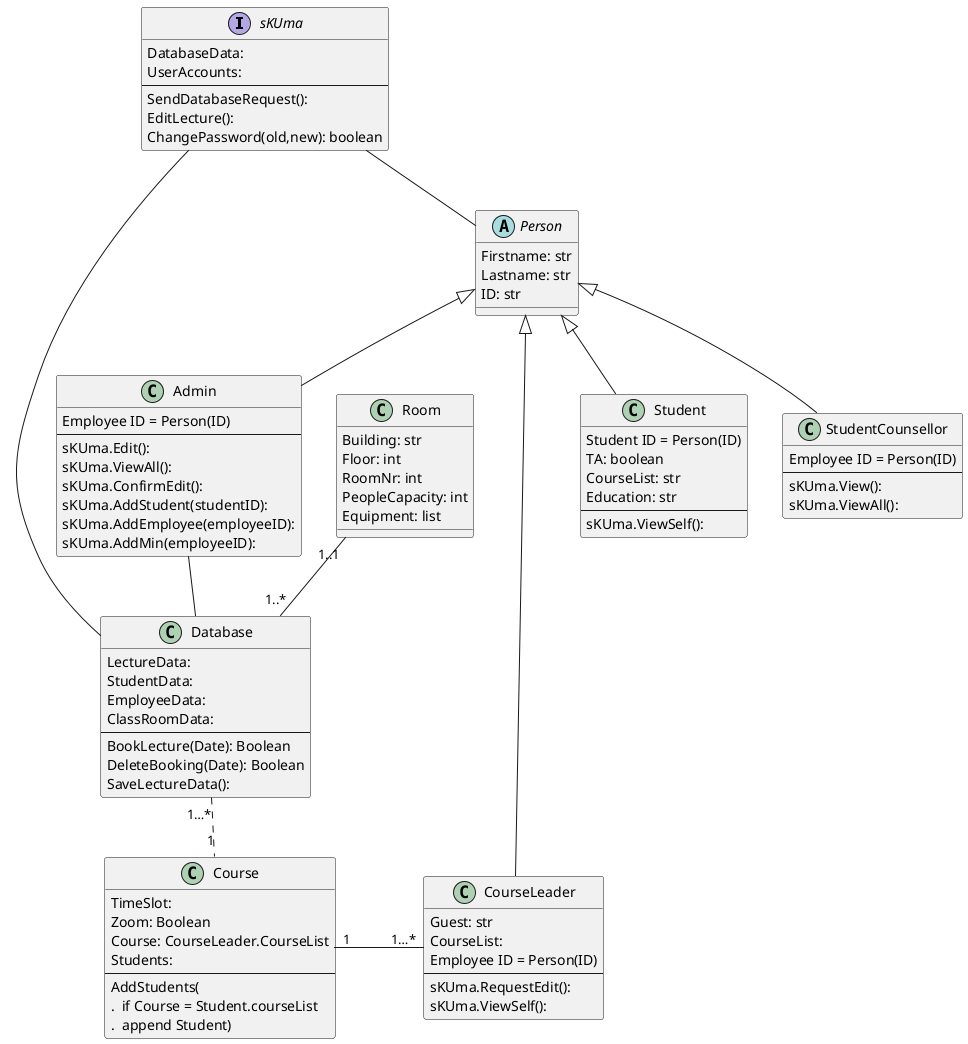 @startuml

interface sKUma{
    DatabaseData:
    UserAccounts:
    --
    SendDatabaseRequest():
    EditLecture():
    ChangePassword(old,new): boolean
}

class Student{
    Student ID = Person(ID)
    TA: boolean
    CourseList: str
    Education: str
    --
    sKUma.ViewSelf():
    }

abstract class Person{
Firstname: str
Lastname: str
ID: str
}

class CourseLeader{
    Guest: str
    CourseList:
    Employee ID = Person(ID)
    --
    sKUma.RequestEdit():
    sKUma.ViewSelf():
}

class Admin{
    Employee ID = Person(ID)
    --
    sKUma.Edit():
    sKUma.ViewAll():
    sKUma.ConfirmEdit():
    sKUma.AddStudent(studentID):
    sKUma.AddEmployee(employeeID):
    sKUma.AddMin(employeeID):
}

class StudentCounsellor{
    Employee ID = Person(ID)
    --
    sKUma.View():
    sKUma.ViewAll():
}


class Course {
    TimeSlot:
    Zoom: Boolean
    Course: CourseLeader.CourseList
    Students:
    --
    AddStudents(
      .  if Course = Student.courseList
      .  append Student)
    }


class Database{
    LectureData:
    StudentData:
    EmployeeData:
    ClassRoomData:
    --
    BookLecture(Date): Boolean
    DeleteBooking(Date): Boolean
    SaveLectureData():
    }

class Room{
Building: str
Floor: int
RoomNr: int
PeopleCapacity: int
Equipment: list
}

Person <|-- Admin
Person <|-- CourseLeader
Person <|-- Student
Person <|-- StudentCounsellor
Room  "1..1" -- "1..*" Database
Course "1" - "1…*" CourseLeader
Admin -- Database
sKUma -- Database
sKUma -- Person
Database "1…*" .. "1" Course

@enduml



